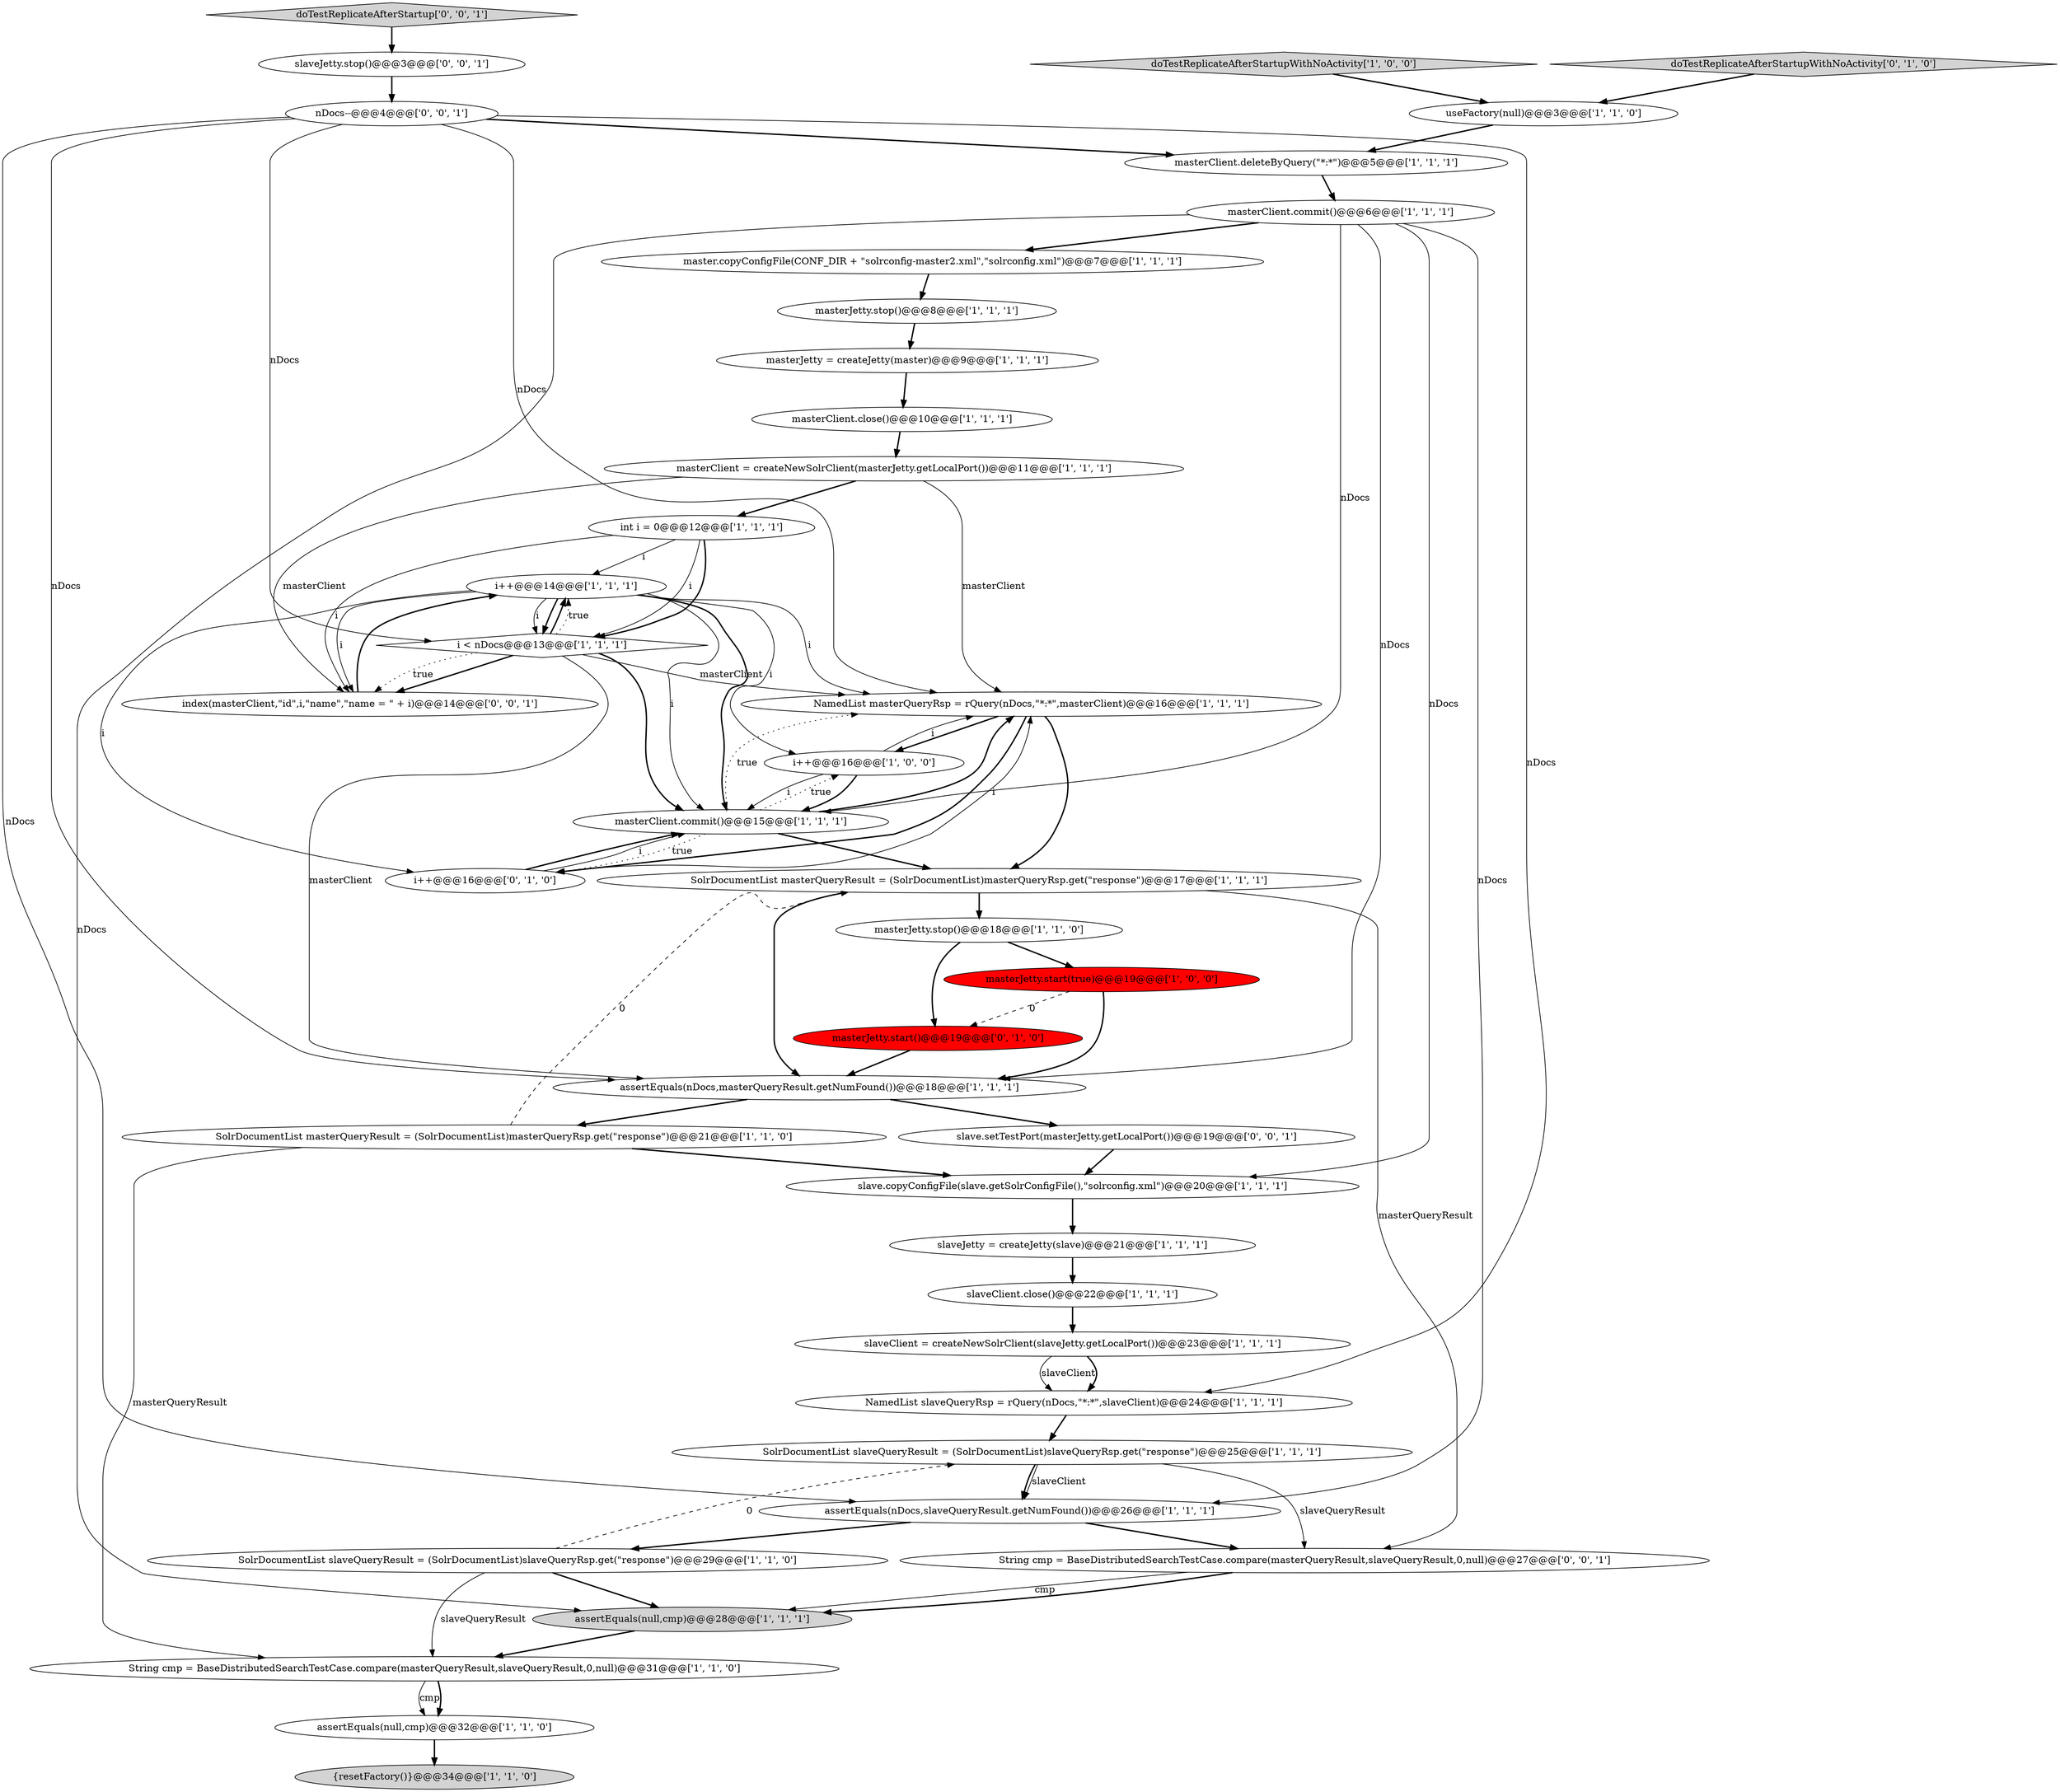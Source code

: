 digraph {
31 [style = filled, label = "NamedList masterQueryRsp = rQuery(nDocs,\"*:*\",masterClient)@@@16@@@['1', '1', '1']", fillcolor = white, shape = ellipse image = "AAA0AAABBB1BBB"];
1 [style = filled, label = "assertEquals(null,cmp)@@@32@@@['1', '1', '0']", fillcolor = white, shape = ellipse image = "AAA0AAABBB1BBB"];
21 [style = filled, label = "masterClient.commit()@@@6@@@['1', '1', '1']", fillcolor = white, shape = ellipse image = "AAA0AAABBB1BBB"];
11 [style = filled, label = "slaveJetty = createJetty(slave)@@@21@@@['1', '1', '1']", fillcolor = white, shape = ellipse image = "AAA0AAABBB1BBB"];
36 [style = filled, label = "index(masterClient,\"id\",i,\"name\",\"name = \" + i)@@@14@@@['0', '0', '1']", fillcolor = white, shape = ellipse image = "AAA0AAABBB3BBB"];
13 [style = filled, label = "useFactory(null)@@@3@@@['1', '1', '0']", fillcolor = white, shape = ellipse image = "AAA0AAABBB1BBB"];
38 [style = filled, label = "nDocs--@@@4@@@['0', '0', '1']", fillcolor = white, shape = ellipse image = "AAA0AAABBB3BBB"];
29 [style = filled, label = "assertEquals(nDocs,masterQueryResult.getNumFound())@@@18@@@['1', '1', '1']", fillcolor = white, shape = ellipse image = "AAA0AAABBB1BBB"];
40 [style = filled, label = "doTestReplicateAfterStartup['0', '0', '1']", fillcolor = lightgray, shape = diamond image = "AAA0AAABBB3BBB"];
22 [style = filled, label = "NamedList slaveQueryRsp = rQuery(nDocs,\"*:*\",slaveClient)@@@24@@@['1', '1', '1']", fillcolor = white, shape = ellipse image = "AAA0AAABBB1BBB"];
6 [style = filled, label = "slave.copyConfigFile(slave.getSolrConfigFile(),\"solrconfig.xml\")@@@20@@@['1', '1', '1']", fillcolor = white, shape = ellipse image = "AAA0AAABBB1BBB"];
25 [style = filled, label = "i++@@@16@@@['1', '0', '0']", fillcolor = white, shape = ellipse image = "AAA0AAABBB1BBB"];
19 [style = filled, label = "i++@@@14@@@['1', '1', '1']", fillcolor = white, shape = ellipse image = "AAA0AAABBB1BBB"];
27 [style = filled, label = "masterClient.close()@@@10@@@['1', '1', '1']", fillcolor = white, shape = ellipse image = "AAA0AAABBB1BBB"];
37 [style = filled, label = "slave.setTestPort(masterJetty.getLocalPort())@@@19@@@['0', '0', '1']", fillcolor = white, shape = ellipse image = "AAA0AAABBB3BBB"];
16 [style = filled, label = "SolrDocumentList slaveQueryResult = (SolrDocumentList)slaveQueryRsp.get(\"response\")@@@29@@@['1', '1', '0']", fillcolor = white, shape = ellipse image = "AAA0AAABBB1BBB"];
12 [style = filled, label = "assertEquals(nDocs,slaveQueryResult.getNumFound())@@@26@@@['1', '1', '1']", fillcolor = white, shape = ellipse image = "AAA0AAABBB1BBB"];
7 [style = filled, label = "masterJetty.start(true)@@@19@@@['1', '0', '0']", fillcolor = red, shape = ellipse image = "AAA1AAABBB1BBB"];
28 [style = filled, label = "int i = 0@@@12@@@['1', '1', '1']", fillcolor = white, shape = ellipse image = "AAA0AAABBB1BBB"];
17 [style = filled, label = "masterClient.commit()@@@15@@@['1', '1', '1']", fillcolor = white, shape = ellipse image = "AAA0AAABBB1BBB"];
10 [style = filled, label = "masterJetty.stop()@@@18@@@['1', '1', '0']", fillcolor = white, shape = ellipse image = "AAA0AAABBB1BBB"];
8 [style = filled, label = "SolrDocumentList slaveQueryResult = (SolrDocumentList)slaveQueryRsp.get(\"response\")@@@25@@@['1', '1', '1']", fillcolor = white, shape = ellipse image = "AAA0AAABBB1BBB"];
32 [style = filled, label = "i++@@@16@@@['0', '1', '0']", fillcolor = white, shape = ellipse image = "AAA0AAABBB2BBB"];
14 [style = filled, label = "doTestReplicateAfterStartupWithNoActivity['1', '0', '0']", fillcolor = lightgray, shape = diamond image = "AAA0AAABBB1BBB"];
20 [style = filled, label = "slaveClient = createNewSolrClient(slaveJetty.getLocalPort())@@@23@@@['1', '1', '1']", fillcolor = white, shape = ellipse image = "AAA0AAABBB1BBB"];
24 [style = filled, label = "masterClient.deleteByQuery(\"*:*\")@@@5@@@['1', '1', '1']", fillcolor = white, shape = ellipse image = "AAA0AAABBB1BBB"];
15 [style = filled, label = "master.copyConfigFile(CONF_DIR + \"solrconfig-master2.xml\",\"solrconfig.xml\")@@@7@@@['1', '1', '1']", fillcolor = white, shape = ellipse image = "AAA0AAABBB1BBB"];
3 [style = filled, label = "masterClient = createNewSolrClient(masterJetty.getLocalPort())@@@11@@@['1', '1', '1']", fillcolor = white, shape = ellipse image = "AAA0AAABBB1BBB"];
18 [style = filled, label = "SolrDocumentList masterQueryResult = (SolrDocumentList)masterQueryRsp.get(\"response\")@@@21@@@['1', '1', '0']", fillcolor = white, shape = ellipse image = "AAA0AAABBB1BBB"];
2 [style = filled, label = "masterJetty = createJetty(master)@@@9@@@['1', '1', '1']", fillcolor = white, shape = ellipse image = "AAA0AAABBB1BBB"];
0 [style = filled, label = "masterJetty.stop()@@@8@@@['1', '1', '1']", fillcolor = white, shape = ellipse image = "AAA0AAABBB1BBB"];
39 [style = filled, label = "String cmp = BaseDistributedSearchTestCase.compare(masterQueryResult,slaveQueryResult,0,null)@@@27@@@['0', '0', '1']", fillcolor = white, shape = ellipse image = "AAA0AAABBB3BBB"];
9 [style = filled, label = "SolrDocumentList masterQueryResult = (SolrDocumentList)masterQueryRsp.get(\"response\")@@@17@@@['1', '1', '1']", fillcolor = white, shape = ellipse image = "AAA0AAABBB1BBB"];
30 [style = filled, label = "{resetFactory()}@@@34@@@['1', '1', '0']", fillcolor = lightgray, shape = ellipse image = "AAA0AAABBB1BBB"];
23 [style = filled, label = "i < nDocs@@@13@@@['1', '1', '1']", fillcolor = white, shape = diamond image = "AAA0AAABBB1BBB"];
26 [style = filled, label = "assertEquals(null,cmp)@@@28@@@['1', '1', '1']", fillcolor = lightgray, shape = ellipse image = "AAA0AAABBB1BBB"];
35 [style = filled, label = "slaveJetty.stop()@@@3@@@['0', '0', '1']", fillcolor = white, shape = ellipse image = "AAA0AAABBB3BBB"];
34 [style = filled, label = "masterJetty.start()@@@19@@@['0', '1', '0']", fillcolor = red, shape = ellipse image = "AAA1AAABBB2BBB"];
5 [style = filled, label = "String cmp = BaseDistributedSearchTestCase.compare(masterQueryResult,slaveQueryResult,0,null)@@@31@@@['1', '1', '0']", fillcolor = white, shape = ellipse image = "AAA0AAABBB1BBB"];
4 [style = filled, label = "slaveClient.close()@@@22@@@['1', '1', '1']", fillcolor = white, shape = ellipse image = "AAA0AAABBB1BBB"];
33 [style = filled, label = "doTestReplicateAfterStartupWithNoActivity['0', '1', '0']", fillcolor = lightgray, shape = diamond image = "AAA0AAABBB2BBB"];
31->9 [style = bold, label=""];
21->15 [style = bold, label=""];
17->9 [style = bold, label=""];
19->17 [style = solid, label="i"];
9->10 [style = bold, label=""];
1->30 [style = bold, label=""];
29->18 [style = bold, label=""];
3->31 [style = solid, label="masterClient"];
22->8 [style = bold, label=""];
24->21 [style = bold, label=""];
15->0 [style = bold, label=""];
6->11 [style = bold, label=""];
21->26 [style = solid, label="nDocs"];
23->17 [style = bold, label=""];
23->36 [style = bold, label=""];
35->38 [style = bold, label=""];
16->5 [style = solid, label="slaveQueryResult"];
9->29 [style = bold, label=""];
7->34 [style = dashed, label="0"];
38->22 [style = solid, label="nDocs"];
5->1 [style = solid, label="cmp"];
7->29 [style = bold, label=""];
21->29 [style = solid, label="nDocs"];
39->26 [style = solid, label="cmp"];
21->12 [style = solid, label="nDocs"];
21->6 [style = solid, label="nDocs"];
16->26 [style = bold, label=""];
3->36 [style = solid, label="masterClient"];
38->29 [style = solid, label="nDocs"];
23->19 [style = dotted, label="true"];
10->7 [style = bold, label=""];
33->13 [style = bold, label=""];
19->32 [style = solid, label="i"];
39->26 [style = bold, label=""];
5->1 [style = bold, label=""];
19->25 [style = solid, label="i"];
10->34 [style = bold, label=""];
19->36 [style = solid, label="i"];
2->27 [style = bold, label=""];
28->23 [style = solid, label="i"];
32->17 [style = bold, label=""];
23->31 [style = solid, label="masterClient"];
34->29 [style = bold, label=""];
31->25 [style = bold, label=""];
40->35 [style = bold, label=""];
13->24 [style = bold, label=""];
38->23 [style = solid, label="nDocs"];
38->24 [style = bold, label=""];
31->32 [style = bold, label=""];
11->4 [style = bold, label=""];
20->22 [style = solid, label="slaveClient"];
21->17 [style = solid, label="nDocs"];
19->17 [style = bold, label=""];
29->37 [style = bold, label=""];
25->31 [style = solid, label="i"];
18->5 [style = solid, label="masterQueryResult"];
25->17 [style = bold, label=""];
3->28 [style = bold, label=""];
17->25 [style = dotted, label="true"];
32->31 [style = solid, label="i"];
18->6 [style = bold, label=""];
28->23 [style = bold, label=""];
19->31 [style = solid, label="i"];
23->19 [style = bold, label=""];
28->19 [style = solid, label="i"];
4->20 [style = bold, label=""];
8->39 [style = solid, label="slaveQueryResult"];
23->36 [style = dotted, label="true"];
8->12 [style = solid, label="slaveClient"];
14->13 [style = bold, label=""];
12->39 [style = bold, label=""];
23->29 [style = solid, label="masterClient"];
8->12 [style = bold, label=""];
36->19 [style = bold, label=""];
19->23 [style = solid, label="i"];
18->9 [style = dashed, label="0"];
26->5 [style = bold, label=""];
17->31 [style = bold, label=""];
0->2 [style = bold, label=""];
27->3 [style = bold, label=""];
28->36 [style = solid, label="i"];
12->16 [style = bold, label=""];
37->6 [style = bold, label=""];
38->31 [style = solid, label="nDocs"];
17->32 [style = dotted, label="true"];
20->22 [style = bold, label=""];
17->31 [style = dotted, label="true"];
38->12 [style = solid, label="nDocs"];
19->23 [style = bold, label=""];
32->17 [style = solid, label="i"];
25->17 [style = solid, label="i"];
9->39 [style = solid, label="masterQueryResult"];
16->8 [style = dashed, label="0"];
}
